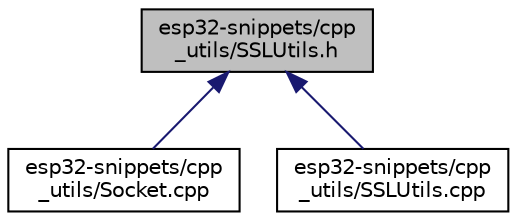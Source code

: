 digraph "esp32-snippets/cpp_utils/SSLUtils.h"
{
  edge [fontname="Helvetica",fontsize="10",labelfontname="Helvetica",labelfontsize="10"];
  node [fontname="Helvetica",fontsize="10",shape=record];
  Node2 [label="esp32-snippets/cpp\l_utils/SSLUtils.h",height=0.2,width=0.4,color="black", fillcolor="grey75", style="filled", fontcolor="black"];
  Node2 -> Node3 [dir="back",color="midnightblue",fontsize="10",style="solid",fontname="Helvetica"];
  Node3 [label="esp32-snippets/cpp\l_utils/Socket.cpp",height=0.2,width=0.4,color="black", fillcolor="white", style="filled",URL="$_socket_8cpp.html"];
  Node2 -> Node4 [dir="back",color="midnightblue",fontsize="10",style="solid",fontname="Helvetica"];
  Node4 [label="esp32-snippets/cpp\l_utils/SSLUtils.cpp",height=0.2,width=0.4,color="black", fillcolor="white", style="filled",URL="$_s_s_l_utils_8cpp.html"];
}
